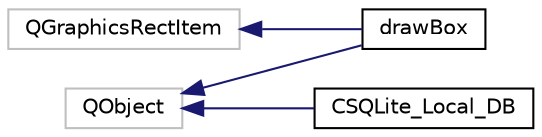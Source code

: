 digraph "Graphe hiérarchique des classes"
{
  edge [fontname="Helvetica",fontsize="10",labelfontname="Helvetica",labelfontsize="10"];
  node [fontname="Helvetica",fontsize="10",shape=record];
  rankdir="LR";
  Node1 [label="QGraphicsRectItem",height=0.2,width=0.4,color="grey75", fillcolor="white", style="filled"];
  Node1 -> Node2 [dir="back",color="midnightblue",fontsize="10",style="solid",fontname="Helvetica"];
  Node2 [label="drawBox",height=0.2,width=0.4,color="black", fillcolor="white", style="filled",URL="$classdraw_box.html"];
  Node3 [label="QObject",height=0.2,width=0.4,color="grey75", fillcolor="white", style="filled"];
  Node3 -> Node4 [dir="back",color="midnightblue",fontsize="10",style="solid",fontname="Helvetica"];
  Node4 [label="CSQLite_Local_DB",height=0.2,width=0.4,color="black", fillcolor="white", style="filled",URL="$class_c_s_q_lite___local___d_b.html",tooltip="classe CSQLite_Local_DB, gestion des communications entre une base de données locale de type SQLite..."];
  Node3 -> Node2 [dir="back",color="midnightblue",fontsize="10",style="solid",fontname="Helvetica"];
}
